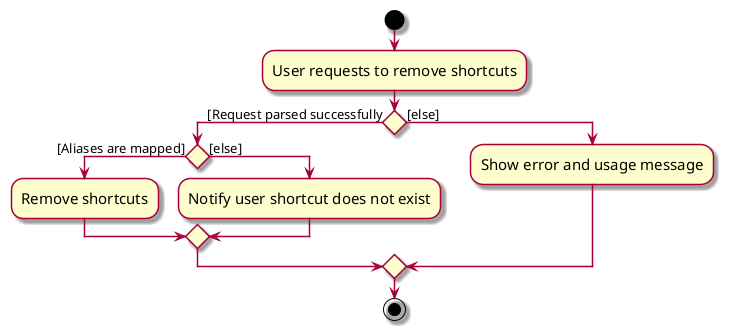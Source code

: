 @startuml
skin rose
skinparam ActivityFontSize 15
skinparam ArrowFontSize 13
start
:User requests to remove shortcuts;

'Since the beta syntax does not support placing the condition outside the
'diamond we place it as the true branch instead.
if () then ([Request parsed successfully)
if () then ([Aliases are mapped])
    :Remove shortcuts;
else ([else])
    :Notify user shortcut does not exist;
endif
else ([else])
    :Show error and usage message;
endif

stop
@enduml

